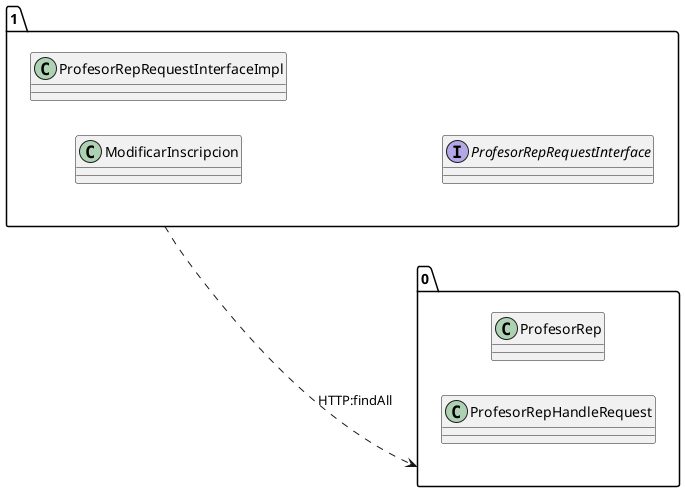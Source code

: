 @startuml 
allow_mixing
left to right direction
package "1"{
class ModificarInscripcion
class ProfesorRepRequestInterfaceImpl
interface ProfesorRepRequestInterface

}
package "0"{
class ProfesorRep
class ProfesorRepHandleRequest

}
"1" ..> "0":HTTP:findAll
@enduml